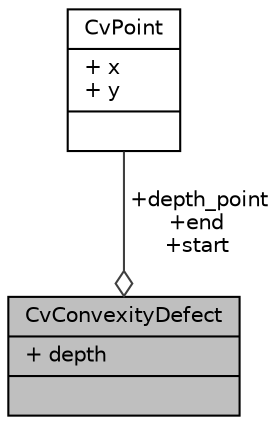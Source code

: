 digraph "CvConvexityDefect"
{
 // LATEX_PDF_SIZE
  edge [fontname="Helvetica",fontsize="10",labelfontname="Helvetica",labelfontsize="10"];
  node [fontname="Helvetica",fontsize="10",shape=record];
  Node1 [label="{CvConvexityDefect\n|+ depth\l|}",height=0.2,width=0.4,color="black", fillcolor="grey75", style="filled", fontcolor="black",tooltip=" "];
  Node2 -> Node1 [color="grey25",fontsize="10",style="solid",label=" +depth_point\n+end\n+start" ,arrowhead="odiamond",fontname="Helvetica"];
  Node2 [label="{CvPoint\n|+ x\l+ y\l|}",height=0.2,width=0.4,color="black", fillcolor="white", style="filled",URL="$struct_cv_point.html",tooltip=" "];
}

